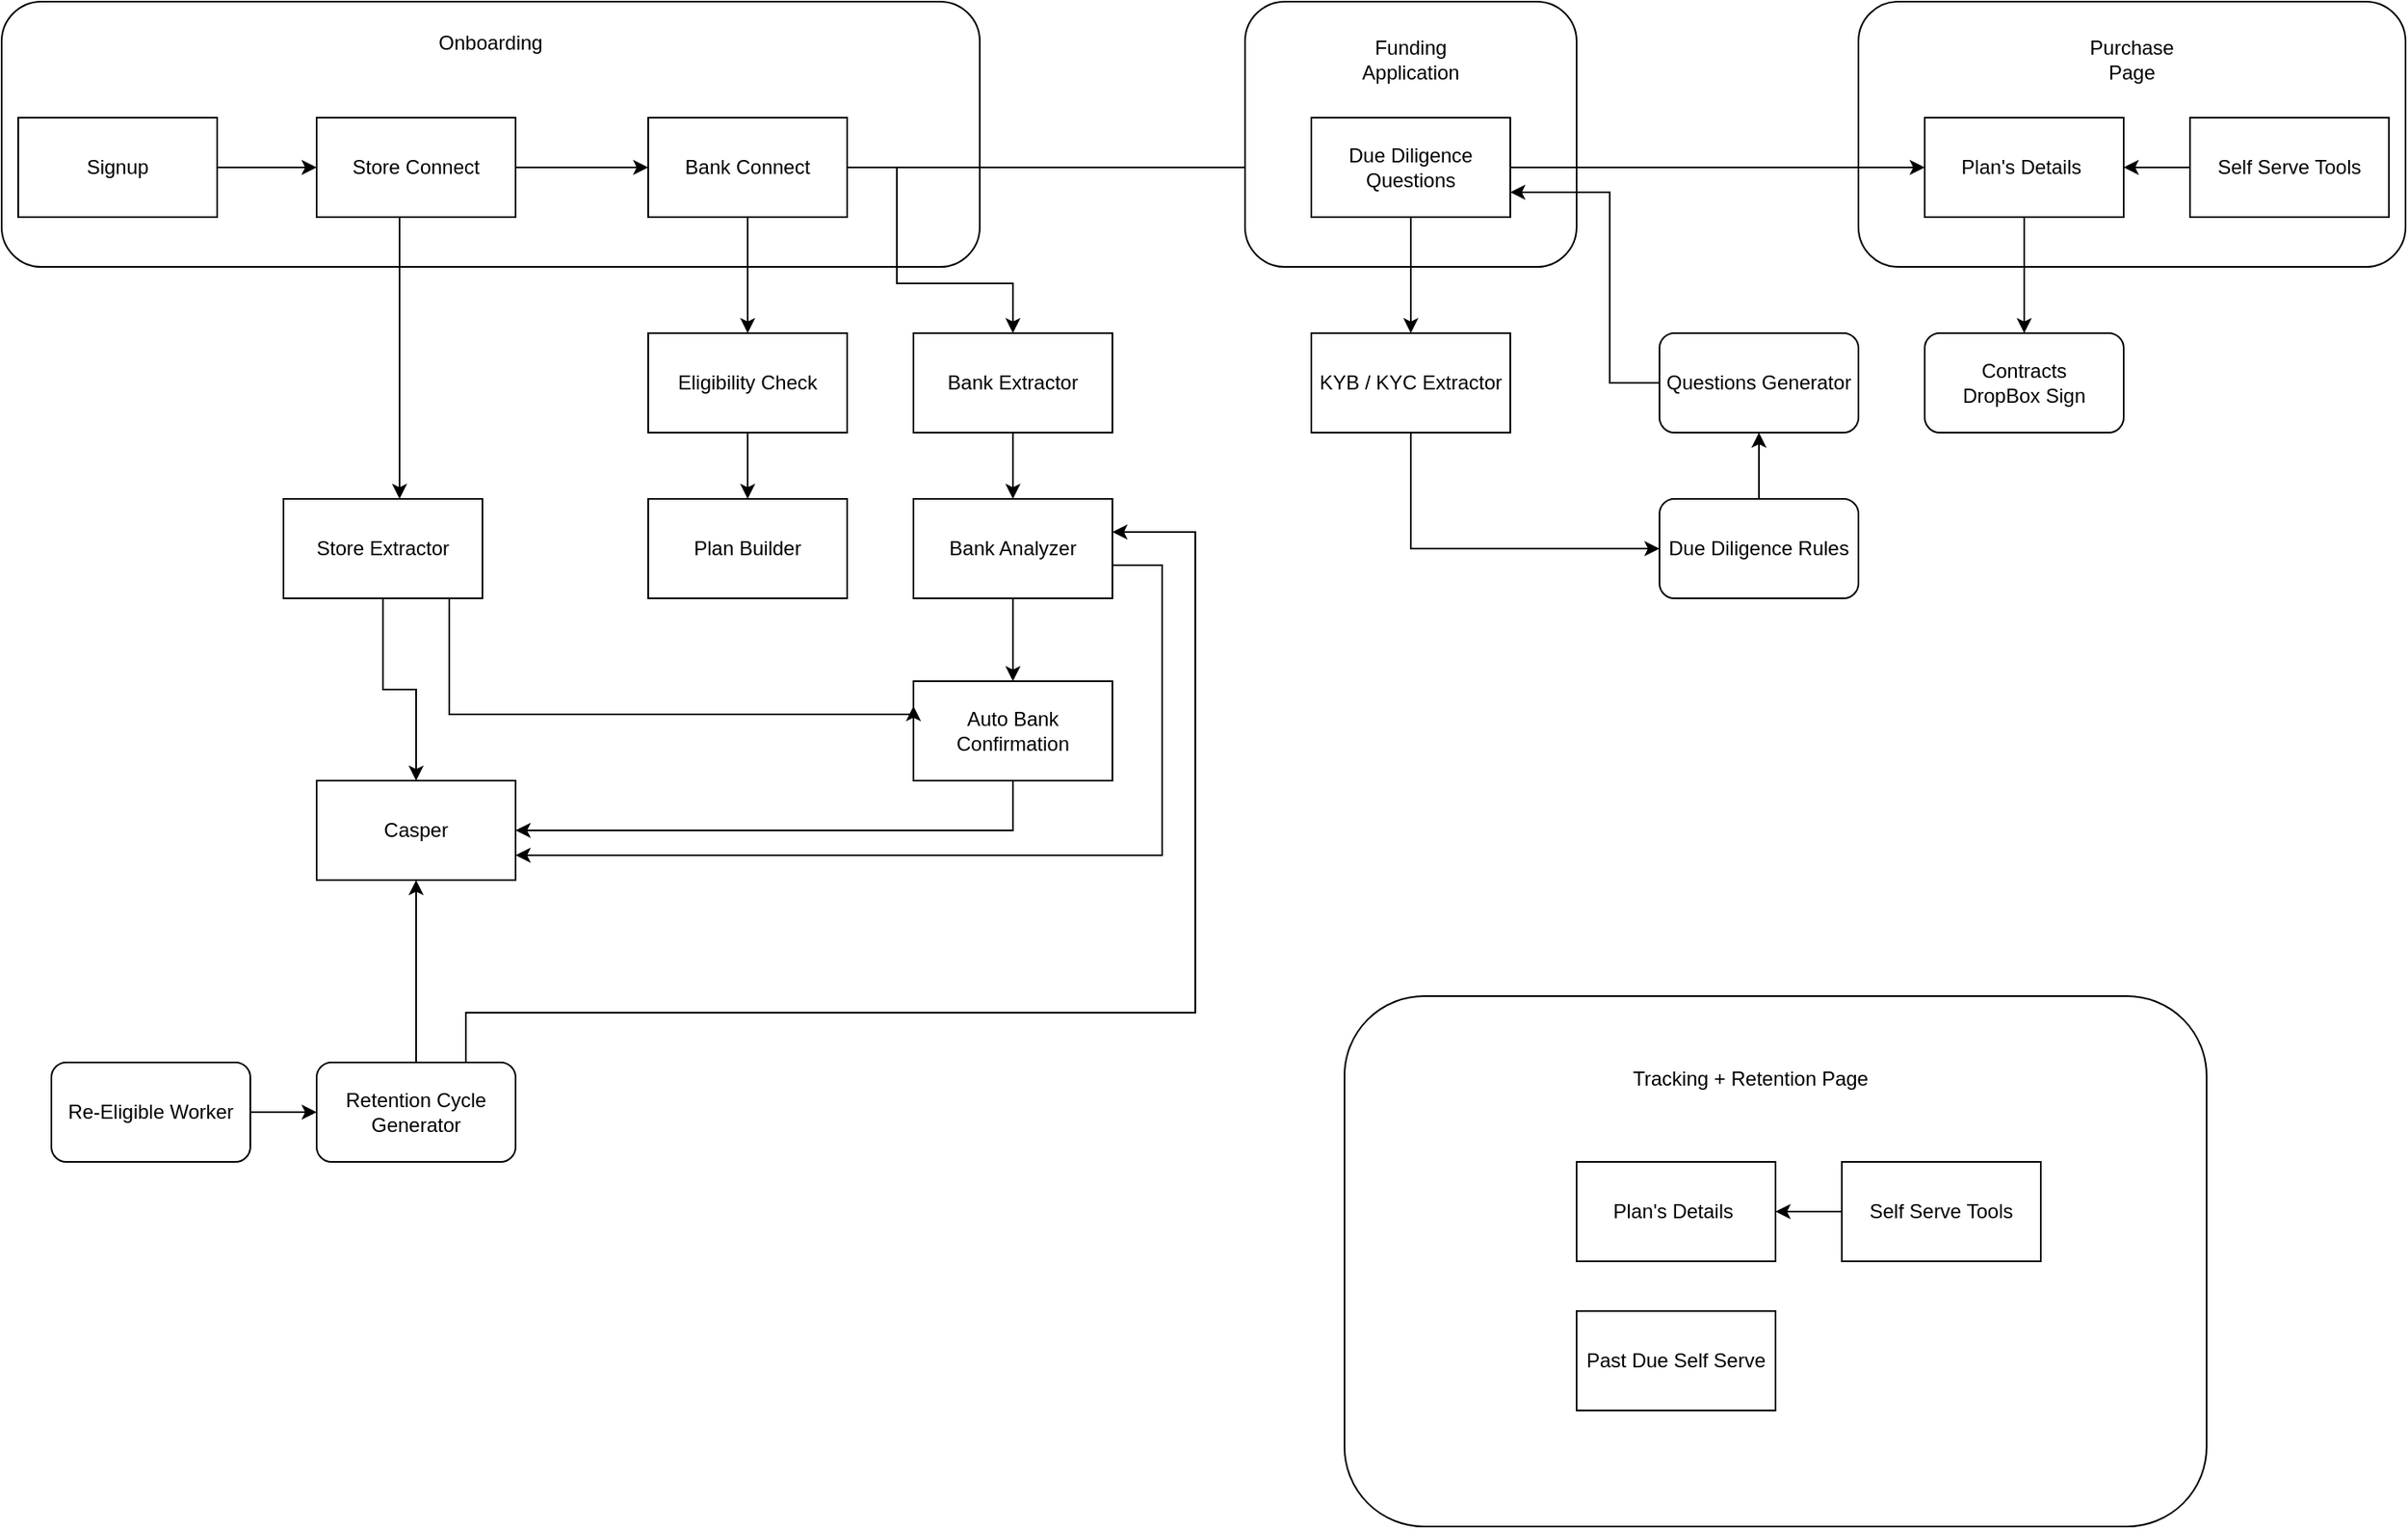 <mxfile version="28.2.5">
  <diagram name="Page-1" id="UjOTRW7vhjB5Is7gNjRP">
    <mxGraphModel dx="1132" dy="853" grid="1" gridSize="10" guides="1" tooltips="1" connect="1" arrows="1" fold="1" page="1" pageScale="1" pageWidth="1169" pageHeight="827" math="0" shadow="0">
      <root>
        <mxCell id="0" />
        <mxCell id="1" parent="0" />
        <mxCell id="l6LLySE8dGEOb2_Vdk8C-20" value="" style="group" vertex="1" connectable="0" parent="1">
          <mxGeometry x="10" y="90" width="590" height="160" as="geometry" />
        </mxCell>
        <mxCell id="l6LLySE8dGEOb2_Vdk8C-1" value="" style="rounded=1;whiteSpace=wrap;html=1;shadow=0;" vertex="1" parent="l6LLySE8dGEOb2_Vdk8C-20">
          <mxGeometry width="590" height="160" as="geometry" />
        </mxCell>
        <mxCell id="l6LLySE8dGEOb2_Vdk8C-2" value="Onboarding" style="text;html=1;align=center;verticalAlign=middle;whiteSpace=wrap;rounded=0;" vertex="1" parent="l6LLySE8dGEOb2_Vdk8C-20">
          <mxGeometry x="265" y="10" width="60" height="30" as="geometry" />
        </mxCell>
        <mxCell id="B6PUh7vm7_zcToJWxVo1-3" value="" style="edgeStyle=orthogonalEdgeStyle;rounded=0;orthogonalLoop=1;jettySize=auto;html=1;" parent="1" source="B6PUh7vm7_zcToJWxVo1-1" target="B6PUh7vm7_zcToJWxVo1-2" edge="1">
          <mxGeometry relative="1" as="geometry" />
        </mxCell>
        <mxCell id="B6PUh7vm7_zcToJWxVo1-1" value="Store Connect" style="rounded=0;whiteSpace=wrap;html=1;" parent="1" vertex="1">
          <mxGeometry x="200" y="160" width="120" height="60" as="geometry" />
        </mxCell>
        <mxCell id="B6PUh7vm7_zcToJWxVo1-20" value="" style="edgeStyle=orthogonalEdgeStyle;rounded=0;orthogonalLoop=1;jettySize=auto;html=1;" parent="1" source="B6PUh7vm7_zcToJWxVo1-1" target="B6PUh7vm7_zcToJWxVo1-19" edge="1">
          <mxGeometry relative="1" as="geometry">
            <Array as="points">
              <mxPoint x="250" y="260" />
              <mxPoint x="250" y="260" />
            </Array>
          </mxGeometry>
        </mxCell>
        <mxCell id="B6PUh7vm7_zcToJWxVo1-5" value="" style="edgeStyle=orthogonalEdgeStyle;rounded=0;orthogonalLoop=1;jettySize=auto;html=1;" parent="1" source="B6PUh7vm7_zcToJWxVo1-2" target="B6PUh7vm7_zcToJWxVo1-4" edge="1">
          <mxGeometry relative="1" as="geometry" />
        </mxCell>
        <mxCell id="l6LLySE8dGEOb2_Vdk8C-5" style="edgeStyle=orthogonalEdgeStyle;rounded=0;orthogonalLoop=1;jettySize=auto;html=1;" edge="1" parent="1" source="B6PUh7vm7_zcToJWxVo1-2" target="l6LLySE8dGEOb2_Vdk8C-4">
          <mxGeometry relative="1" as="geometry" />
        </mxCell>
        <mxCell id="l6LLySE8dGEOb2_Vdk8C-26" style="edgeStyle=orthogonalEdgeStyle;rounded=0;orthogonalLoop=1;jettySize=auto;html=1;entryX=0.5;entryY=0;entryDx=0;entryDy=0;" edge="1" parent="1" source="B6PUh7vm7_zcToJWxVo1-2" target="l6LLySE8dGEOb2_Vdk8C-25">
          <mxGeometry relative="1" as="geometry">
            <Array as="points">
              <mxPoint x="550" y="190" />
              <mxPoint x="550" y="260" />
              <mxPoint x="620" y="260" />
            </Array>
          </mxGeometry>
        </mxCell>
        <mxCell id="B6PUh7vm7_zcToJWxVo1-2" value="Bank Connect" style="rounded=0;whiteSpace=wrap;html=1;" parent="1" vertex="1">
          <mxGeometry x="400" y="160" width="120" height="60" as="geometry" />
        </mxCell>
        <mxCell id="B6PUh7vm7_zcToJWxVo1-7" style="edgeStyle=orthogonalEdgeStyle;rounded=0;orthogonalLoop=1;jettySize=auto;html=1;" parent="1" source="B6PUh7vm7_zcToJWxVo1-6" target="B6PUh7vm7_zcToJWxVo1-1" edge="1">
          <mxGeometry relative="1" as="geometry" />
        </mxCell>
        <mxCell id="B6PUh7vm7_zcToJWxVo1-6" value="Signup" style="rounded=0;whiteSpace=wrap;html=1;" parent="1" vertex="1">
          <mxGeometry x="20" y="160" width="120" height="60" as="geometry" />
        </mxCell>
        <mxCell id="B6PUh7vm7_zcToJWxVo1-9" value="Plan Builder" style="rounded=0;whiteSpace=wrap;html=1;" parent="1" vertex="1">
          <mxGeometry x="400" y="390" width="120" height="60" as="geometry" />
        </mxCell>
        <mxCell id="B6PUh7vm7_zcToJWxVo1-23" value="" style="edgeStyle=orthogonalEdgeStyle;rounded=0;orthogonalLoop=1;jettySize=auto;html=1;" parent="1" source="B6PUh7vm7_zcToJWxVo1-11" target="B6PUh7vm7_zcToJWxVo1-22" edge="1">
          <mxGeometry relative="1" as="geometry" />
        </mxCell>
        <mxCell id="l6LLySE8dGEOb2_Vdk8C-24" style="edgeStyle=orthogonalEdgeStyle;rounded=0;orthogonalLoop=1;jettySize=auto;html=1;entryX=1;entryY=0.75;entryDx=0;entryDy=0;" edge="1" parent="1" source="B6PUh7vm7_zcToJWxVo1-11" target="B6PUh7vm7_zcToJWxVo1-13">
          <mxGeometry relative="1" as="geometry">
            <Array as="points">
              <mxPoint x="710" y="430" />
              <mxPoint x="710" y="605" />
            </Array>
          </mxGeometry>
        </mxCell>
        <mxCell id="B6PUh7vm7_zcToJWxVo1-11" value="Bank Analyzer" style="whiteSpace=wrap;html=1;rounded=0;" parent="1" vertex="1">
          <mxGeometry x="560" y="390" width="120" height="60" as="geometry" />
        </mxCell>
        <mxCell id="B6PUh7vm7_zcToJWxVo1-13" value="Casper" style="whiteSpace=wrap;html=1;rounded=0;" parent="1" vertex="1">
          <mxGeometry x="200" y="560" width="120" height="60" as="geometry" />
        </mxCell>
        <mxCell id="l6LLySE8dGEOb2_Vdk8C-21" style="edgeStyle=orthogonalEdgeStyle;rounded=0;orthogonalLoop=1;jettySize=auto;html=1;" edge="1" parent="1" source="B6PUh7vm7_zcToJWxVo1-19" target="B6PUh7vm7_zcToJWxVo1-13">
          <mxGeometry relative="1" as="geometry" />
        </mxCell>
        <mxCell id="B6PUh7vm7_zcToJWxVo1-19" value="Store Extractor" style="whiteSpace=wrap;html=1;rounded=0;" parent="1" vertex="1">
          <mxGeometry x="180" y="390" width="120" height="60" as="geometry" />
        </mxCell>
        <mxCell id="l6LLySE8dGEOb2_Vdk8C-39" style="edgeStyle=orthogonalEdgeStyle;rounded=0;orthogonalLoop=1;jettySize=auto;html=1;entryX=1;entryY=0.5;entryDx=0;entryDy=0;" edge="1" parent="1" source="B6PUh7vm7_zcToJWxVo1-22" target="B6PUh7vm7_zcToJWxVo1-13">
          <mxGeometry relative="1" as="geometry">
            <Array as="points">
              <mxPoint x="620" y="590" />
            </Array>
          </mxGeometry>
        </mxCell>
        <mxCell id="B6PUh7vm7_zcToJWxVo1-22" value="Auto Bank Confirmation" style="whiteSpace=wrap;html=1;rounded=0;" parent="1" vertex="1">
          <mxGeometry x="560" y="500" width="120" height="60" as="geometry" />
        </mxCell>
        <mxCell id="B6PUh7vm7_zcToJWxVo1-24" style="edgeStyle=orthogonalEdgeStyle;rounded=0;orthogonalLoop=1;jettySize=auto;html=1;entryX=0;entryY=0.25;entryDx=0;entryDy=0;" parent="1" source="B6PUh7vm7_zcToJWxVo1-19" target="B6PUh7vm7_zcToJWxVo1-22" edge="1">
          <mxGeometry relative="1" as="geometry">
            <Array as="points">
              <mxPoint x="280" y="520" />
              <mxPoint x="560" y="520" />
            </Array>
            <mxPoint x="470" y="520" as="targetPoint" />
          </mxGeometry>
        </mxCell>
        <mxCell id="l6LLySE8dGEOb2_Vdk8C-7" style="edgeStyle=orthogonalEdgeStyle;rounded=0;orthogonalLoop=1;jettySize=auto;html=1;entryX=0.5;entryY=0;entryDx=0;entryDy=0;" edge="1" parent="1" source="l6LLySE8dGEOb2_Vdk8C-4" target="B6PUh7vm7_zcToJWxVo1-9">
          <mxGeometry relative="1" as="geometry" />
        </mxCell>
        <mxCell id="l6LLySE8dGEOb2_Vdk8C-4" value="Eligibility Check" style="rounded=0;whiteSpace=wrap;html=1;" vertex="1" parent="1">
          <mxGeometry x="400" y="290" width="120" height="60" as="geometry" />
        </mxCell>
        <mxCell id="l6LLySE8dGEOb2_Vdk8C-27" style="edgeStyle=orthogonalEdgeStyle;rounded=0;orthogonalLoop=1;jettySize=auto;html=1;" edge="1" parent="1" source="l6LLySE8dGEOb2_Vdk8C-25" target="B6PUh7vm7_zcToJWxVo1-11">
          <mxGeometry relative="1" as="geometry" />
        </mxCell>
        <mxCell id="l6LLySE8dGEOb2_Vdk8C-25" value="Bank Extractor" style="whiteSpace=wrap;html=1;rounded=0;" vertex="1" parent="1">
          <mxGeometry x="560" y="290" width="120" height="60" as="geometry" />
        </mxCell>
        <mxCell id="l6LLySE8dGEOb2_Vdk8C-35" style="edgeStyle=orthogonalEdgeStyle;rounded=0;orthogonalLoop=1;jettySize=auto;html=1;entryX=0;entryY=0.5;entryDx=0;entryDy=0;exitX=0.5;exitY=1;exitDx=0;exitDy=0;" edge="1" parent="1" source="l6LLySE8dGEOb2_Vdk8C-28" target="l6LLySE8dGEOb2_Vdk8C-31">
          <mxGeometry relative="1" as="geometry" />
        </mxCell>
        <mxCell id="l6LLySE8dGEOb2_Vdk8C-28" value="KYB / KYC Extractor" style="whiteSpace=wrap;html=1;rounded=0;" vertex="1" parent="1">
          <mxGeometry x="800" y="290" width="120" height="60" as="geometry" />
        </mxCell>
        <mxCell id="l6LLySE8dGEOb2_Vdk8C-19" value="" style="group" vertex="1" connectable="0" parent="1">
          <mxGeometry x="1130" y="90" width="330" height="160" as="geometry" />
        </mxCell>
        <mxCell id="l6LLySE8dGEOb2_Vdk8C-10" value="" style="rounded=1;whiteSpace=wrap;html=1;" vertex="1" parent="l6LLySE8dGEOb2_Vdk8C-19">
          <mxGeometry width="330" height="160" as="geometry" />
        </mxCell>
        <mxCell id="l6LLySE8dGEOb2_Vdk8C-13" value="Purchase Page" style="text;html=1;align=center;verticalAlign=middle;whiteSpace=wrap;rounded=0;" vertex="1" parent="l6LLySE8dGEOb2_Vdk8C-19">
          <mxGeometry x="135" y="20" width="60" height="30" as="geometry" />
        </mxCell>
        <mxCell id="l6LLySE8dGEOb2_Vdk8C-17" value="Plan&#39;s Details&amp;nbsp;" style="rounded=0;whiteSpace=wrap;html=1;" vertex="1" parent="l6LLySE8dGEOb2_Vdk8C-19">
          <mxGeometry x="40" y="70" width="120" height="60" as="geometry" />
        </mxCell>
        <mxCell id="l6LLySE8dGEOb2_Vdk8C-46" style="edgeStyle=orthogonalEdgeStyle;rounded=0;orthogonalLoop=1;jettySize=auto;html=1;exitX=0;exitY=0.5;exitDx=0;exitDy=0;" edge="1" parent="l6LLySE8dGEOb2_Vdk8C-19" source="l6LLySE8dGEOb2_Vdk8C-45" target="l6LLySE8dGEOb2_Vdk8C-17">
          <mxGeometry relative="1" as="geometry" />
        </mxCell>
        <mxCell id="l6LLySE8dGEOb2_Vdk8C-45" value="Self Serve Tools" style="rounded=0;whiteSpace=wrap;html=1;" vertex="1" parent="l6LLySE8dGEOb2_Vdk8C-19">
          <mxGeometry x="200" y="70" width="120" height="60" as="geometry" />
        </mxCell>
        <mxCell id="l6LLySE8dGEOb2_Vdk8C-12" value="" style="group;shadow=0;" vertex="1" connectable="0" parent="1">
          <mxGeometry x="760" y="90" width="200" height="160" as="geometry" />
        </mxCell>
        <mxCell id="l6LLySE8dGEOb2_Vdk8C-8" value="" style="rounded=1;whiteSpace=wrap;html=1;" vertex="1" parent="l6LLySE8dGEOb2_Vdk8C-12">
          <mxGeometry width="200" height="160" as="geometry" />
        </mxCell>
        <mxCell id="l6LLySE8dGEOb2_Vdk8C-9" value="Funding Application" style="text;html=1;align=center;verticalAlign=middle;whiteSpace=wrap;rounded=0;" vertex="1" parent="l6LLySE8dGEOb2_Vdk8C-12">
          <mxGeometry x="70" y="20" width="60" height="30" as="geometry" />
        </mxCell>
        <mxCell id="l6LLySE8dGEOb2_Vdk8C-18" value="" style="edgeStyle=orthogonalEdgeStyle;rounded=0;orthogonalLoop=1;jettySize=auto;html=1;" edge="1" parent="1" source="B6PUh7vm7_zcToJWxVo1-4" target="l6LLySE8dGEOb2_Vdk8C-17">
          <mxGeometry relative="1" as="geometry" />
        </mxCell>
        <mxCell id="l6LLySE8dGEOb2_Vdk8C-30" style="edgeStyle=orthogonalEdgeStyle;rounded=0;orthogonalLoop=1;jettySize=auto;html=1;entryX=0.5;entryY=0;entryDx=0;entryDy=0;" edge="1" parent="1" source="B6PUh7vm7_zcToJWxVo1-4" target="l6LLySE8dGEOb2_Vdk8C-28">
          <mxGeometry relative="1" as="geometry" />
        </mxCell>
        <mxCell id="B6PUh7vm7_zcToJWxVo1-4" value="Due Diligence Questions" style="rounded=0;whiteSpace=wrap;html=1;" parent="1" vertex="1">
          <mxGeometry x="800" y="160" width="120" height="60" as="geometry" />
        </mxCell>
        <mxCell id="l6LLySE8dGEOb2_Vdk8C-36" style="edgeStyle=orthogonalEdgeStyle;rounded=0;orthogonalLoop=1;jettySize=auto;html=1;" edge="1" parent="1" source="l6LLySE8dGEOb2_Vdk8C-31" target="l6LLySE8dGEOb2_Vdk8C-34">
          <mxGeometry relative="1" as="geometry" />
        </mxCell>
        <mxCell id="l6LLySE8dGEOb2_Vdk8C-31" value="Due Diligence Rules" style="rounded=1;whiteSpace=wrap;html=1;" vertex="1" parent="1">
          <mxGeometry x="1010" y="390" width="120" height="60" as="geometry" />
        </mxCell>
        <mxCell id="l6LLySE8dGEOb2_Vdk8C-32" value="Contracts&lt;div&gt;DropBox Sign&lt;/div&gt;" style="rounded=1;whiteSpace=wrap;html=1;" vertex="1" parent="1">
          <mxGeometry x="1170" y="290" width="120" height="60" as="geometry" />
        </mxCell>
        <mxCell id="l6LLySE8dGEOb2_Vdk8C-37" style="edgeStyle=orthogonalEdgeStyle;rounded=0;orthogonalLoop=1;jettySize=auto;html=1;entryX=1;entryY=0.75;entryDx=0;entryDy=0;" edge="1" parent="1" source="l6LLySE8dGEOb2_Vdk8C-34" target="B6PUh7vm7_zcToJWxVo1-4">
          <mxGeometry relative="1" as="geometry">
            <Array as="points">
              <mxPoint x="980" y="320" />
              <mxPoint x="980" y="205" />
            </Array>
          </mxGeometry>
        </mxCell>
        <mxCell id="l6LLySE8dGEOb2_Vdk8C-34" value="Questions Generator" style="rounded=1;whiteSpace=wrap;html=1;" vertex="1" parent="1">
          <mxGeometry x="1010" y="290" width="120" height="60" as="geometry" />
        </mxCell>
        <mxCell id="l6LLySE8dGEOb2_Vdk8C-42" style="edgeStyle=orthogonalEdgeStyle;rounded=0;orthogonalLoop=1;jettySize=auto;html=1;exitX=0.5;exitY=1;exitDx=0;exitDy=0;" edge="1" parent="1" source="l6LLySE8dGEOb2_Vdk8C-17" target="l6LLySE8dGEOb2_Vdk8C-32">
          <mxGeometry relative="1" as="geometry" />
        </mxCell>
        <mxCell id="l6LLySE8dGEOb2_Vdk8C-47" value="" style="group" vertex="1" connectable="0" parent="1">
          <mxGeometry x="900" y="690" width="440" height="320" as="geometry" />
        </mxCell>
        <mxCell id="l6LLySE8dGEOb2_Vdk8C-48" value="" style="rounded=1;whiteSpace=wrap;html=1;" vertex="1" parent="l6LLySE8dGEOb2_Vdk8C-47">
          <mxGeometry x="-80" width="520" height="320" as="geometry" />
        </mxCell>
        <mxCell id="l6LLySE8dGEOb2_Vdk8C-49" value="Tracking + Retention Page" style="text;html=1;align=center;verticalAlign=middle;whiteSpace=wrap;rounded=0;" vertex="1" parent="l6LLySE8dGEOb2_Vdk8C-47">
          <mxGeometry x="78.12" y="20" width="173.75" height="60" as="geometry" />
        </mxCell>
        <mxCell id="l6LLySE8dGEOb2_Vdk8C-51" style="edgeStyle=orthogonalEdgeStyle;rounded=0;orthogonalLoop=1;jettySize=auto;html=1;exitX=0;exitY=0.5;exitDx=0;exitDy=0;" edge="1" parent="l6LLySE8dGEOb2_Vdk8C-47" source="l6LLySE8dGEOb2_Vdk8C-52">
          <mxGeometry relative="1" as="geometry">
            <mxPoint x="160" y="200" as="targetPoint" />
          </mxGeometry>
        </mxCell>
        <mxCell id="l6LLySE8dGEOb2_Vdk8C-59" value="Plan&#39;s Details&amp;nbsp;" style="rounded=0;whiteSpace=wrap;html=1;" vertex="1" parent="l6LLySE8dGEOb2_Vdk8C-47">
          <mxGeometry x="60" y="100" width="120" height="60" as="geometry" />
        </mxCell>
        <mxCell id="l6LLySE8dGEOb2_Vdk8C-61" style="edgeStyle=orthogonalEdgeStyle;rounded=0;orthogonalLoop=1;jettySize=auto;html=1;entryX=1;entryY=0.5;entryDx=0;entryDy=0;" edge="1" parent="l6LLySE8dGEOb2_Vdk8C-47" source="l6LLySE8dGEOb2_Vdk8C-60" target="l6LLySE8dGEOb2_Vdk8C-59">
          <mxGeometry relative="1" as="geometry" />
        </mxCell>
        <mxCell id="l6LLySE8dGEOb2_Vdk8C-60" value="Self Serve Tools" style="rounded=0;whiteSpace=wrap;html=1;" vertex="1" parent="l6LLySE8dGEOb2_Vdk8C-47">
          <mxGeometry x="220" y="100" width="120" height="60" as="geometry" />
        </mxCell>
        <mxCell id="l6LLySE8dGEOb2_Vdk8C-62" value="Past Due Self Serve" style="rounded=0;whiteSpace=wrap;html=1;" vertex="1" parent="l6LLySE8dGEOb2_Vdk8C-47">
          <mxGeometry x="60" y="190" width="120" height="60" as="geometry" />
        </mxCell>
        <mxCell id="l6LLySE8dGEOb2_Vdk8C-55" style="edgeStyle=orthogonalEdgeStyle;rounded=0;orthogonalLoop=1;jettySize=auto;html=1;entryX=0;entryY=0.5;entryDx=0;entryDy=0;" edge="1" parent="1" source="l6LLySE8dGEOb2_Vdk8C-53" target="l6LLySE8dGEOb2_Vdk8C-54">
          <mxGeometry relative="1" as="geometry" />
        </mxCell>
        <mxCell id="l6LLySE8dGEOb2_Vdk8C-53" value="Re-Eligible Worker" style="rounded=1;whiteSpace=wrap;html=1;" vertex="1" parent="1">
          <mxGeometry x="40" y="730" width="120" height="60" as="geometry" />
        </mxCell>
        <mxCell id="l6LLySE8dGEOb2_Vdk8C-56" style="edgeStyle=orthogonalEdgeStyle;rounded=0;orthogonalLoop=1;jettySize=auto;html=1;entryX=0.5;entryY=1;entryDx=0;entryDy=0;" edge="1" parent="1" source="l6LLySE8dGEOb2_Vdk8C-54" target="B6PUh7vm7_zcToJWxVo1-13">
          <mxGeometry relative="1" as="geometry" />
        </mxCell>
        <mxCell id="l6LLySE8dGEOb2_Vdk8C-57" style="edgeStyle=orthogonalEdgeStyle;rounded=0;orthogonalLoop=1;jettySize=auto;html=1;" edge="1" parent="1" source="l6LLySE8dGEOb2_Vdk8C-54" target="B6PUh7vm7_zcToJWxVo1-11">
          <mxGeometry relative="1" as="geometry">
            <Array as="points">
              <mxPoint x="290" y="700" />
              <mxPoint x="730" y="700" />
              <mxPoint x="730" y="410" />
            </Array>
          </mxGeometry>
        </mxCell>
        <mxCell id="l6LLySE8dGEOb2_Vdk8C-54" value="Retention Cycle Generator" style="rounded=1;whiteSpace=wrap;html=1;" vertex="1" parent="1">
          <mxGeometry x="200" y="730" width="120" height="60" as="geometry" />
        </mxCell>
      </root>
    </mxGraphModel>
  </diagram>
</mxfile>
